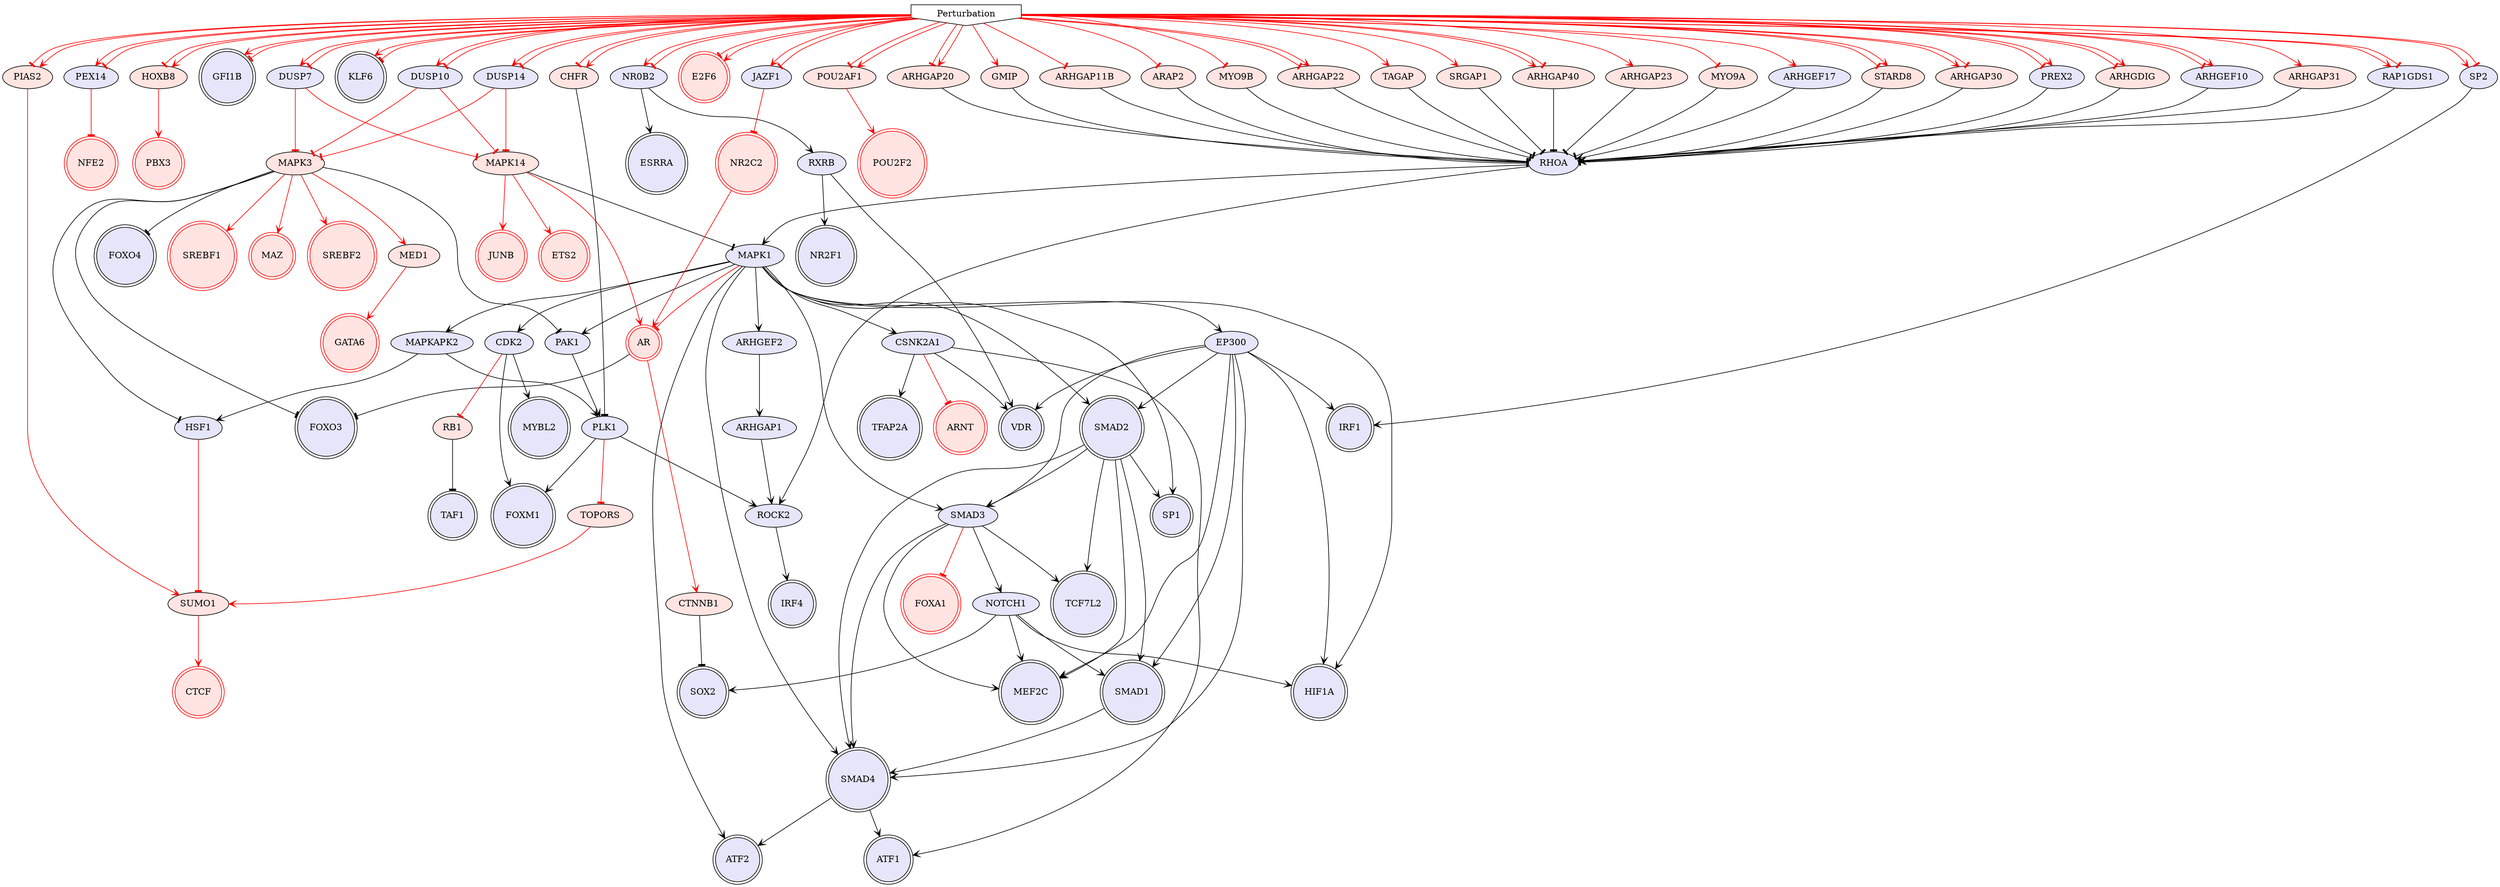 digraph {

NOTCH1->SOX2 [penwidth=1, color=black, arrowhead="vee"]
RHOA->ROCK2 [penwidth=1, color=black, arrowhead="vee"]
AR->FOXO3 [penwidth=1, color=black, arrowhead="tee"]
SMAD2->TCF7L2 [penwidth=1, color=black, arrowhead="vee"]
SMAD3->TCF7L2 [penwidth=1, color=black, arrowhead="vee"]
EP300->SMAD2 [penwidth=1, color=black, arrowhead="vee"]
MAPK1->HIF1A [penwidth=1, color=black, arrowhead="vee"]
EP300->HIF1A [penwidth=1, color=black, arrowhead="vee"]
SMAD2->SP1 [penwidth=1, color=black, arrowhead="vee"]
MAPK14->MAPK1 [penwidth=1, color=black, arrowhead="tee"]
SMAD3->NOTCH1 [penwidth=1, color=black, arrowhead="vee"]
MAPK1->SMAD3 [penwidth=1, color=black, arrowhead="vee"]
MAPK1->SMAD2 [penwidth=1, color=black, arrowhead="vee"]
SMAD2->SMAD4 [penwidth=1, color=black, arrowhead="vee"]
SMAD3->SMAD4 [penwidth=1, color=black, arrowhead="vee"]
SMAD1->SMAD4 [penwidth=1, color=black, arrowhead="vee"]
SMAD3->MEF2C [penwidth=1, color=black, arrowhead="vee"]
NOTCH1->MEF2C [penwidth=1, color=black, arrowhead="vee"]
NOTCH1->HIF1A [penwidth=1, color=black, arrowhead="vee"]
SMAD4->ATF1 [penwidth=1, color=black, arrowhead="vee"]
NOTCH1->SMAD1 [penwidth=1, color=black, arrowhead="vee"]
EP300->SMAD4 [penwidth=1, color=black, arrowhead="vee"]
NR0B2->RXRB [penwidth=1, color=black, arrowhead="vee"]
RXRB->VDR [penwidth=1, color=black, arrowhead="vee"]
RXRB->NR2F1 [penwidth=1, color=black, arrowhead="vee"]
NR0B2->ESRRA [penwidth=1, color=black, arrowhead="vee"]
CSNK2A1->TFAP2A [penwidth=1, color=black, arrowhead="vee"]
CSNK2A1->ATF1 [penwidth=1, color=black, arrowhead="vee"]
ROCK2->IRF4 [penwidth=1, color=black, arrowhead="vee"]
MAPK1->SMAD4 [penwidth=1, color=black, arrowhead="vee"]
MAPK1->EP300 [penwidth=1, color=black, arrowhead="vee"]
EP300->SMAD3 [penwidth=1, color=black, arrowhead="vee"]
ARHGEF17->RHOA [penwidth=1, color=black, arrowhead="vee"]
CDK2->MYBL2 [penwidth=1, color=black, arrowhead="vee"]
CSNK2A1->VDR [penwidth=1, color=black, arrowhead="vee"]
EP300->MEF2C [penwidth=1, color=black, arrowhead="vee"]
EP300->SMAD1 [penwidth=1, color=black, arrowhead="vee"]
MAPK1->CDK2 [penwidth=1, color=black, arrowhead="vee"]
MAPK1->CSNK2A1 [penwidth=1, color=black, arrowhead="vee"]
MAPK1->SP1 [penwidth=1, color=black, arrowhead="vee"]
MAPK1->ATF2 [penwidth=1, color=black, arrowhead="vee"]
MAPK3->FOXO3 [penwidth=1, color=black, arrowhead="tee"]
MAPK3->FOXO4 [penwidth=1, color=black, arrowhead="tee"]
CDK2->FOXM1 [penwidth=1, color=black, arrowhead="vee"]
RHOA->MAPK1 [penwidth=1, color=black, arrowhead="vee"]
SMAD2->SMAD3 [penwidth=1, color=black, arrowhead="vee"]
SMAD4->ATF2 [penwidth=1, color=black, arrowhead="vee"]
RB1->TAF1 [penwidth=1, color=black, arrowhead="tee"]
SMAD2->MEF2C [penwidth=1, color=black, arrowhead="vee"]
EP300->IRF1 [penwidth=1, color=black, arrowhead="vee"]
SMAD2->SMAD1 [penwidth=1, color=black, arrowhead="vee"]
EP300->VDR [penwidth=1, color=black, arrowhead="vee"]
Perturbation->ARHGEF17 [penwidth=1, color=red, arrowhead="vee"]
Perturbation->DUSP7 [penwidth=1, color=red, arrowhead="vee"]
Perturbation->GFI1B [penwidth=1, color=red, arrowhead="vee"]
Perturbation->JAZF1 [penwidth=1, color=red, arrowhead="vee"]
Perturbation->KLF6 [penwidth=1, color=red, arrowhead="vee"]
Perturbation->NR0B2 [penwidth=1, color=red, arrowhead="vee"]
Perturbation->PEX14 [penwidth=1, color=red, arrowhead="vee"]
CDK2->RB1 [penwidth=1, color=red, arrowhead="tee"]
SUMO1->CTCF [penwidth=1, color=red, arrowhead="vee"]
NR2C2->AR [penwidth=1, color=red, arrowhead="vee"]
HOXB8->PBX3 [penwidth=1, color=red, arrowhead="vee"]
SMAD3->FOXA1 [penwidth=1, color=red, arrowhead="tee"]
MAPK3->SREBF1 [penwidth=1, color=red, arrowhead="vee"]
MAPK14->JUNB [penwidth=1, color=red, arrowhead="vee"]
CSNK2A1->ARNT [penwidth=1, color=red, arrowhead="tee"]
DUSP7->MAPK14 [penwidth=1, color=red, arrowhead="tee"]
MAPK1->AR [penwidth=1, color=red, arrowhead="tee"]
JAZF1->NR2C2 [penwidth=1, color=red, arrowhead="tee"]
MAPK3->MAZ [penwidth=1, color=red, arrowhead="vee"]
MAPK3->MED1 [penwidth=1, color=red, arrowhead="vee"]
MAPK3->SREBF2 [penwidth=1, color=red, arrowhead="vee"]
POU2AF1->POU2F2 [penwidth=1, color=red, arrowhead="vee"]
MAPK14->AR [penwidth=1, color=red, arrowhead="vee"]
PIAS2->SUMO1 [penwidth=1, color=red, arrowhead="vee"]
DUSP7->MAPK3 [penwidth=1, color=red, arrowhead="tee"]
MAPK14->ETS2 [penwidth=1, color=red, arrowhead="vee"]
MED1->GATA6 [penwidth=1, color=red, arrowhead="vee"]
PEX14->NFE2 [penwidth=1, color=red, arrowhead="tee"]
Perturbation->E2F6 [penwidth=1, color=red, arrowhead="tee"]
Perturbation->HOXB8 [penwidth=1, color=red, arrowhead="tee"]
Perturbation->PIAS2 [penwidth=1, color=red, arrowhead="tee"]
Perturbation->POU2AF1 [penwidth=1, color=red, arrowhead="tee"]
SP2->IRF1 [penwidth=1, color=black, arrowhead="vee"]
STARD8->RHOA [penwidth=1, color=black, arrowhead="tee"]
CTNNB1->SOX2 [penwidth=1, color=black, arrowhead="tee"]
Perturbation->DUSP14 [penwidth=1, color=red, arrowhead="vee"]
Perturbation->SP2 [penwidth=1, color=red, arrowhead="vee"]
AR->CTNNB1 [penwidth=1, color=red, arrowhead="vee"]
DUSP14->MAPK3 [penwidth=1, color=red, arrowhead="tee"]
DUSP14->MAPK14 [penwidth=1, color=red, arrowhead="tee"]
Perturbation->STARD8 [penwidth=1, color=red, arrowhead="tee"]
ARHGAP30->RHOA [penwidth=1, color=black, arrowhead="tee"]
Perturbation->DUSP7 [penwidth=1, color=red, arrowhead="tee"]
Perturbation->GFI1B [penwidth=1, color=red, arrowhead="tee"]
Perturbation->JAZF1 [penwidth=1, color=red, arrowhead="tee"]
Perturbation->KLF6 [penwidth=1, color=red, arrowhead="tee"]
Perturbation->NR0B2 [penwidth=1, color=red, arrowhead="tee"]
Perturbation->PEX14 [penwidth=1, color=red, arrowhead="tee"]
Perturbation->ARHGAP30 [penwidth=1, color=red, arrowhead="vee"]
Perturbation->E2F6 [penwidth=1, color=red, arrowhead="vee"]
Perturbation->HOXB8 [penwidth=1, color=red, arrowhead="vee"]
Perturbation->PIAS2 [penwidth=1, color=red, arrowhead="vee"]
Perturbation->POU2AF1 [penwidth=1, color=red, arrowhead="vee"]
ARHGAP1->ROCK2 [penwidth=1, color=black, arrowhead="vee"]
ARHGEF2->ARHGAP1 [penwidth=1, color=black, arrowhead="vee"]
MAPK1->ARHGEF2 [penwidth=1, color=black, arrowhead="vee"]
MAPK3->HSF1 [penwidth=1, color=black, arrowhead="tee"]
Perturbation->DUSP10 [penwidth=1, color=red, arrowhead="vee"]
DUSP10->MAPK14 [penwidth=1, color=red, arrowhead="tee"]
DUSP10->MAPK3 [penwidth=1, color=red, arrowhead="tee"]
HSF1->SUMO1 [penwidth=1, color=red, arrowhead="tee"]
Perturbation->DUSP10 [penwidth=1, color=red, arrowhead="tee"]
Perturbation->SP2 [penwidth=1, color=red, arrowhead="tee"]
PLK1->FOXM1 [penwidth=1, color=black, arrowhead="vee"]
MAPK1->MAPKAPK2 [penwidth=1, color=black, arrowhead="vee"]
MAPKAPK2->PLK1 [penwidth=1, color=black, arrowhead="vee"]
PLK1->ROCK2 [penwidth=1, color=black, arrowhead="vee"]
Perturbation->DUSP14 [penwidth=1, color=red, arrowhead="tee"]
CHFR->PLK1 [penwidth=1, color=black, arrowhead="tee"]
Perturbation->CHFR [penwidth=1, color=red, arrowhead="tee"]
MAPK3->PAK1 [penwidth=1, color=black, arrowhead="tee"]
PAK1->PLK1 [penwidth=1, color=black, arrowhead="vee"]
MAPK1->PAK1 [penwidth=1, color=black, arrowhead="vee"]
PLK1->TOPORS [penwidth=1, color=red, arrowhead="tee"]
TOPORS->SUMO1 [penwidth=1, color=red, arrowhead="vee"]
MAPKAPK2->HSF1 [penwidth=1, color=black, arrowhead="vee"]
Perturbation->ARHGAP30 [penwidth=1, color=red, arrowhead="tee"]
PREX2->RHOA [penwidth=1, color=black, arrowhead="vee"]
Perturbation->PREX2 [penwidth=1, color=red, arrowhead="tee"]
ARHGDIG->RHOA [penwidth=1, color=black, arrowhead="tee"]
Perturbation->ARHGDIG [penwidth=1, color=red, arrowhead="tee"]
ARHGEF10->RHOA [penwidth=1, color=black, arrowhead="vee"]
Perturbation->ARHGEF10 [penwidth=1, color=red, arrowhead="tee"]
Perturbation->ARHGEF10 [penwidth=1, color=red, arrowhead="vee"]
Perturbation->CHFR [penwidth=1, color=red, arrowhead="vee"]
ARHGAP31->RHOA [penwidth=1, color=black, arrowhead="tee"]
Perturbation->ARHGAP31 [penwidth=1, color=red, arrowhead="vee"]
RAP1GDS1->RHOA [penwidth=1, color=black, arrowhead="vee"]
Perturbation->RAP1GDS1 [penwidth=1, color=red, arrowhead="vee"]
Perturbation->RAP1GDS1 [penwidth=1, color=red, arrowhead="tee"]
Perturbation->PREX2 [penwidth=1, color=red, arrowhead="vee"]
ARHGAP20->RHOA [penwidth=1, color=black, arrowhead="tee"]
Perturbation->ARHGAP20 [penwidth=1, color=red, arrowhead="tee"]
GMIP->RHOA [penwidth=1, color=black, arrowhead="tee"]
Perturbation->GMIP [penwidth=1, color=red, arrowhead="vee"]
ARHGAP11B->RHOA [penwidth=1, color=black, arrowhead="tee"]
Perturbation->ARHGAP11B [penwidth=1, color=red, arrowhead="tee"]
ARAP2->RHOA [penwidth=1, color=black, arrowhead="tee"]
Perturbation->ARAP2 [penwidth=1, color=red, arrowhead="tee"]
MYO9B->RHOA [penwidth=1, color=black, arrowhead="tee"]
Perturbation->MYO9B [penwidth=1, color=red, arrowhead="tee"]
Perturbation->ARHGAP20 [penwidth=1, color=red, arrowhead="vee"]
ARHGAP22->RHOA [penwidth=1, color=black, arrowhead="tee"]
Perturbation->ARHGAP22 [penwidth=1, color=red, arrowhead="tee"]
Perturbation->ARHGDIG [penwidth=1, color=red, arrowhead="vee"]
TAGAP->RHOA [penwidth=1, color=black, arrowhead="tee"]
Perturbation->TAGAP [penwidth=1, color=red, arrowhead="vee"]
Perturbation->ARHGAP22 [penwidth=1, color=red, arrowhead="vee"]
SRGAP1->RHOA [penwidth=1, color=black, arrowhead="tee"]
Perturbation->SRGAP1 [penwidth=1, color=red, arrowhead="vee"]
ARHGAP40->RHOA [penwidth=1, color=black, arrowhead="tee"]
Perturbation->ARHGAP40 [penwidth=1, color=red, arrowhead="vee"]
Perturbation->ARHGAP40 [penwidth=1, color=red, arrowhead="tee"]
ARHGAP23->RHOA [penwidth=1, color=black, arrowhead="tee"]
Perturbation->ARHGAP23 [penwidth=1, color=red, arrowhead="vee"]
Perturbation->STARD8 [penwidth=1, color=red, arrowhead="vee"]
MYO9A->RHOA [penwidth=1, color=black, arrowhead="tee"]
Perturbation->MYO9A [penwidth=1, color=red, arrowhead="tee"]
Perturbation [style=filled, color=black, fillcolor=white, shape=invhouse];
CTCF [style=filled, color=red, fillcolor=mistyrose, shape=doublecircle];
FOXM1 [style=filled, color=black, fillcolor=lavender, shape=doublecircle];
JUNB [style=filled, color=red, fillcolor=mistyrose, shape=doublecircle];
ATF2 [style=filled, color=black, fillcolor=lavender, shape=doublecircle];
FOXO4 [style=filled, color=black, fillcolor=lavender, shape=doublecircle];
VDR [style=filled, color=black, fillcolor=lavender, shape=doublecircle];
NFE2 [style=filled, color=red, fillcolor=mistyrose, shape=doublecircle];
MYBL2 [style=filled, color=black, fillcolor=lavender, shape=doublecircle];
ESRRA [style=filled, color=black, fillcolor=lavender, shape=doublecircle];
MEF2C [style=filled, color=black, fillcolor=lavender, shape=doublecircle];
TAF1 [style=filled, color=black, fillcolor=lavender, shape=doublecircle];
ATF1 [style=filled, color=black, fillcolor=lavender, shape=doublecircle];
SP1 [style=filled, color=black, fillcolor=lavender, shape=doublecircle];
NR2C2 [style=filled, color=red, fillcolor=mistyrose, shape=doublecircle];
FOXO3 [style=filled, color=black, fillcolor=lavender, shape=doublecircle];
POU2F2 [style=filled, color=red, fillcolor=mistyrose, shape=doublecircle];
FOXA1 [style=filled, color=red, fillcolor=mistyrose, shape=doublecircle];
NR2F1 [style=filled, color=black, fillcolor=lavender, shape=doublecircle];
HIF1A [style=filled, color=black, fillcolor=lavender, shape=doublecircle];
IRF1 [style=filled, color=black, fillcolor=lavender, shape=doublecircle];
PBX3 [style=filled, color=red, fillcolor=mistyrose, shape=doublecircle];
SREBF2 [style=filled, color=red, fillcolor=mistyrose, shape=doublecircle];
GATA6 [style=filled, color=red, fillcolor=mistyrose, shape=doublecircle];
SMAD2 [style=filled, color=black, fillcolor=lavender, shape=doublecircle];
ARNT [style=filled, color=red, fillcolor=mistyrose, shape=doublecircle];
SREBF1 [style=filled, color=red, fillcolor=mistyrose, shape=doublecircle];
GFI1B [style=filled, color=black, fillcolor=lavender, shape=doublecircle];
KLF6 [style=filled, color=black, fillcolor=lavender, shape=doublecircle];
AR [style=filled, color=red, fillcolor=mistyrose, shape=doublecircle];
E2F6 [style=filled, color=red, fillcolor=mistyrose, shape=doublecircle];
SOX2 [style=filled, color=black, fillcolor=lavender, shape=doublecircle];
ETS2 [style=filled, color=red, fillcolor=mistyrose, shape=doublecircle];
SMAD1 [style=filled, color=black, fillcolor=lavender, shape=doublecircle];
MAZ [style=filled, color=red, fillcolor=mistyrose, shape=doublecircle];
TCF7L2 [style=filled, color=black, fillcolor=lavender, shape=doublecircle];
TFAP2A [style=filled, color=black, fillcolor=lavender, shape=doublecircle];
IRF4 [style=filled, color=black, fillcolor=lavender, shape=doublecircle];
SMAD4 [style=filled, color=black, fillcolor=lavender, shape=doublecircle];
NOTCH1 [style=filled, fillcolor=lavender];
RHOA [style=filled, fillcolor=lavender];
SMAD3 [style=filled, fillcolor=lavender];
EP300 [style=filled, fillcolor=lavender];
MAPK1 [style=filled, fillcolor=lavender];
MAPK14 [style=filled, fillcolor=mistyrose];
NR0B2 [style=filled, fillcolor=lavender];
RXRB [style=filled, fillcolor=lavender];
CSNK2A1 [style=filled, fillcolor=lavender];
ROCK2 [style=filled, fillcolor=lavender];
ARHGEF17 [style=filled, fillcolor=lavender];
CDK2 [style=filled, fillcolor=lavender];
MAPK3 [style=filled, fillcolor=mistyrose];
RB1 [style=filled, fillcolor=mistyrose];
SUMO1 [style=filled, fillcolor=mistyrose];
HOXB8 [style=filled, fillcolor=mistyrose];
DUSP7 [style=filled, fillcolor=lavender];
JAZF1 [style=filled, fillcolor=lavender];
POU2AF1 [style=filled, fillcolor=mistyrose];
PIAS2 [style=filled, fillcolor=mistyrose];
MED1 [style=filled, fillcolor=mistyrose];
PEX14 [style=filled, fillcolor=lavender];
SP2 [style=filled, fillcolor=lavender];
STARD8 [style=filled, fillcolor=mistyrose];
CTNNB1 [style=filled, fillcolor=mistyrose];
DUSP14 [style=filled, fillcolor=lavender];
ARHGAP30 [style=filled, fillcolor=mistyrose];
ARHGAP1 [style=filled, fillcolor=lavender];
ARHGEF2 [style=filled, fillcolor=lavender];
DUSP10 [style=filled, fillcolor=lavender];
HSF1 [style=filled, fillcolor=lavender];
PLK1 [style=filled, fillcolor=lavender];
MAPKAPK2 [style=filled, fillcolor=lavender];
CHFR [style=filled, fillcolor=mistyrose];
PAK1 [style=filled, fillcolor=lavender];
TOPORS [style=filled, fillcolor=mistyrose];
PREX2 [style=filled, fillcolor=lavender];
ARHGDIG [style=filled, fillcolor=mistyrose];
ARHGEF10 [style=filled, fillcolor=lavender];
ARHGAP31 [style=filled, fillcolor=mistyrose];
RAP1GDS1 [style=filled, fillcolor=lavender];
ARHGAP20 [style=filled, fillcolor=mistyrose];
GMIP [style=filled, fillcolor=mistyrose];
ARHGAP11B [style=filled, fillcolor=mistyrose];
ARAP2 [style=filled, fillcolor=mistyrose];
MYO9B [style=filled, fillcolor=mistyrose];
ARHGAP22 [style=filled, fillcolor=mistyrose];
TAGAP [style=filled, fillcolor=mistyrose];
SRGAP1 [style=filled, fillcolor=mistyrose];
ARHGAP40 [style=filled, fillcolor=mistyrose];
ARHGAP23 [style=filled, fillcolor=mistyrose];
MYO9A [style=filled, fillcolor=mistyrose];


}
